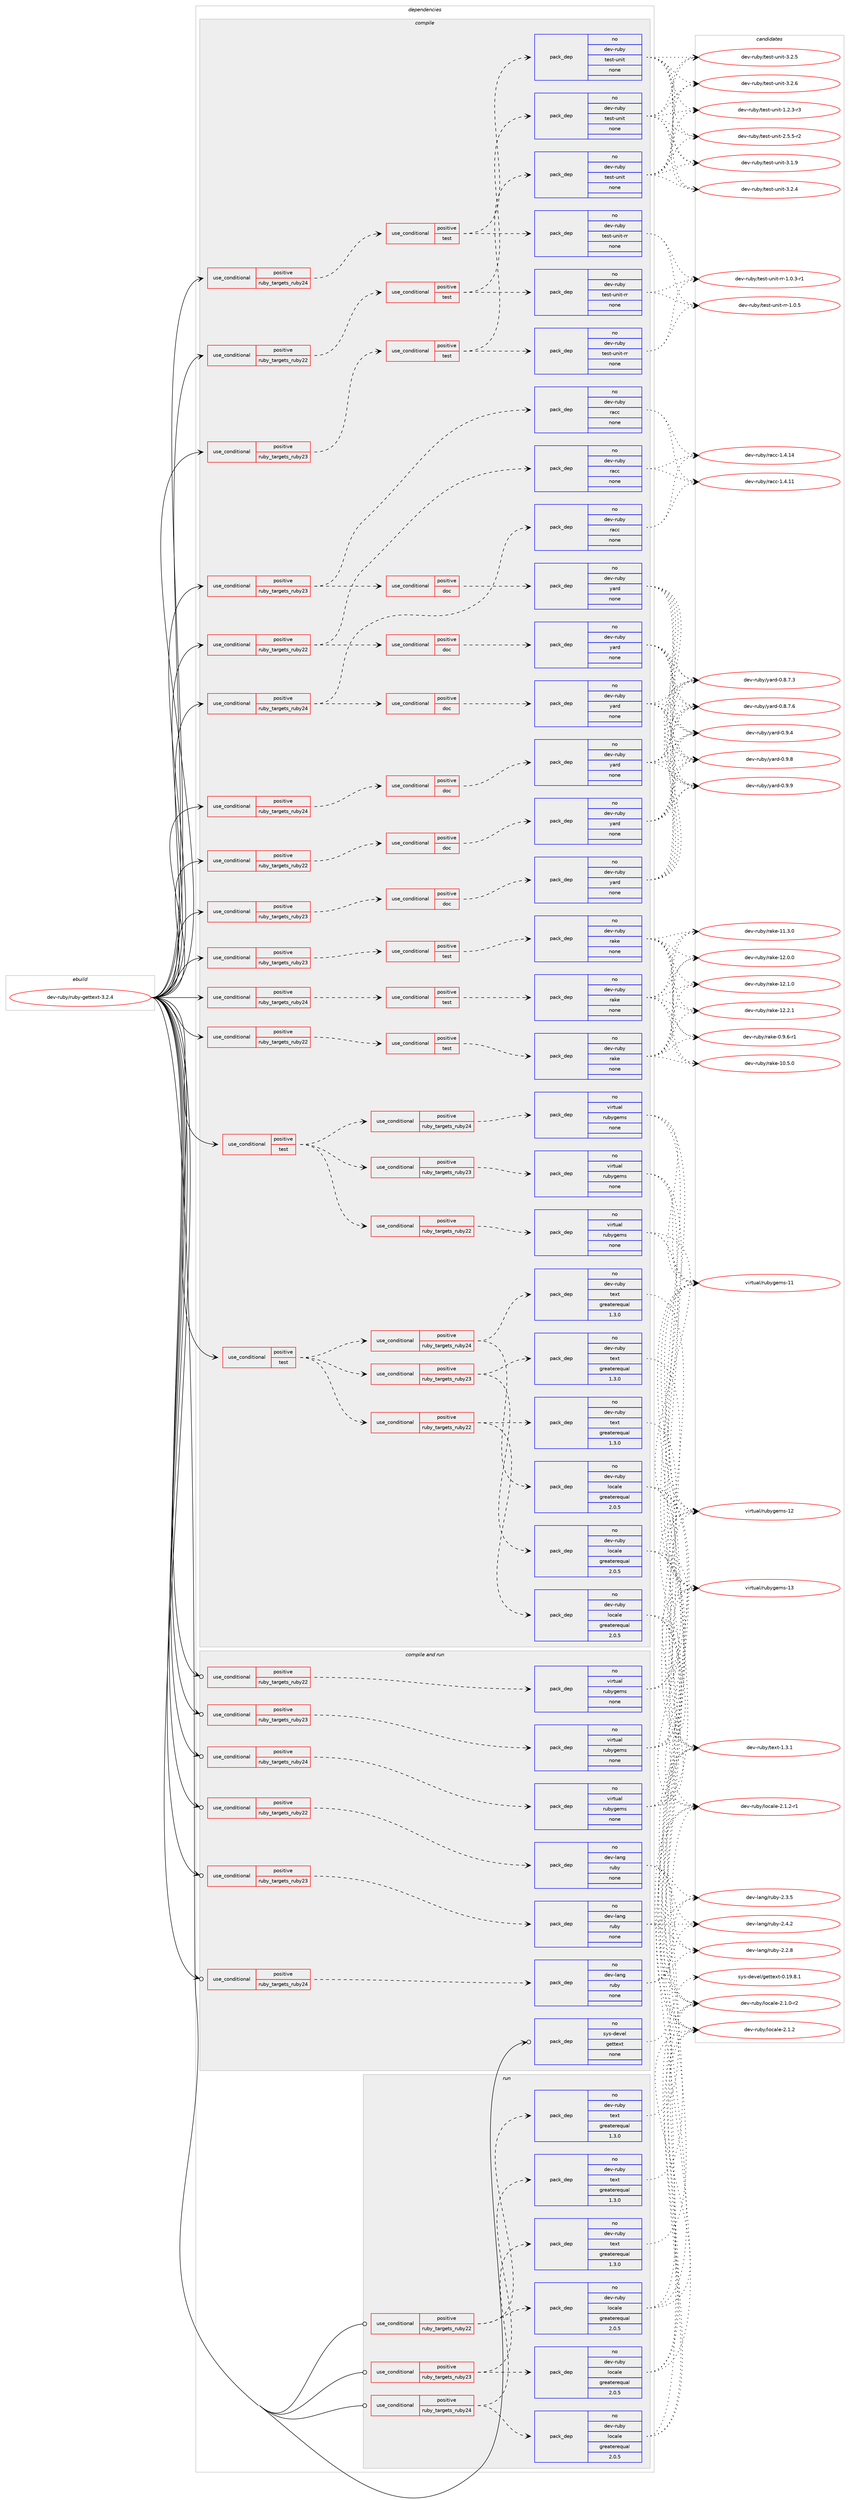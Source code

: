 digraph prolog {

# *************
# Graph options
# *************

newrank=true;
concentrate=true;
compound=true;
graph [rankdir=LR,fontname=Helvetica,fontsize=10,ranksep=1.5];#, ranksep=2.5, nodesep=0.2];
edge  [arrowhead=vee];
node  [fontname=Helvetica,fontsize=10];

# **********
# The ebuild
# **********

subgraph cluster_leftcol {
color=gray;
rank=same;
label=<<i>ebuild</i>>;
id [label="dev-ruby/ruby-gettext-3.2.4", color=red, width=4, href="../dev-ruby/ruby-gettext-3.2.4.svg"];
}

# ****************
# The dependencies
# ****************

subgraph cluster_midcol {
color=gray;
label=<<i>dependencies</i>>;
subgraph cluster_compile {
fillcolor="#eeeeee";
style=filled;
label=<<i>compile</i>>;
subgraph cond70910 {
dependency266336 [label=<<TABLE BORDER="0" CELLBORDER="1" CELLSPACING="0" CELLPADDING="4"><TR><TD ROWSPAN="3" CELLPADDING="10">use_conditional</TD></TR><TR><TD>positive</TD></TR><TR><TD>ruby_targets_ruby22</TD></TR></TABLE>>, shape=none, color=red];
subgraph cond70911 {
dependency266337 [label=<<TABLE BORDER="0" CELLBORDER="1" CELLSPACING="0" CELLPADDING="4"><TR><TD ROWSPAN="3" CELLPADDING="10">use_conditional</TD></TR><TR><TD>positive</TD></TR><TR><TD>doc</TD></TR></TABLE>>, shape=none, color=red];
subgraph pack191312 {
dependency266338 [label=<<TABLE BORDER="0" CELLBORDER="1" CELLSPACING="0" CELLPADDING="4" WIDTH="220"><TR><TD ROWSPAN="6" CELLPADDING="30">pack_dep</TD></TR><TR><TD WIDTH="110">no</TD></TR><TR><TD>dev-ruby</TD></TR><TR><TD>yard</TD></TR><TR><TD>none</TD></TR><TR><TD></TD></TR></TABLE>>, shape=none, color=blue];
}
dependency266337:e -> dependency266338:w [weight=20,style="dashed",arrowhead="vee"];
}
dependency266336:e -> dependency266337:w [weight=20,style="dashed",arrowhead="vee"];
}
id:e -> dependency266336:w [weight=20,style="solid",arrowhead="vee"];
subgraph cond70912 {
dependency266339 [label=<<TABLE BORDER="0" CELLBORDER="1" CELLSPACING="0" CELLPADDING="4"><TR><TD ROWSPAN="3" CELLPADDING="10">use_conditional</TD></TR><TR><TD>positive</TD></TR><TR><TD>ruby_targets_ruby22</TD></TR></TABLE>>, shape=none, color=red];
subgraph cond70913 {
dependency266340 [label=<<TABLE BORDER="0" CELLBORDER="1" CELLSPACING="0" CELLPADDING="4"><TR><TD ROWSPAN="3" CELLPADDING="10">use_conditional</TD></TR><TR><TD>positive</TD></TR><TR><TD>doc</TD></TR></TABLE>>, shape=none, color=red];
subgraph pack191313 {
dependency266341 [label=<<TABLE BORDER="0" CELLBORDER="1" CELLSPACING="0" CELLPADDING="4" WIDTH="220"><TR><TD ROWSPAN="6" CELLPADDING="30">pack_dep</TD></TR><TR><TD WIDTH="110">no</TD></TR><TR><TD>dev-ruby</TD></TR><TR><TD>yard</TD></TR><TR><TD>none</TD></TR><TR><TD></TD></TR></TABLE>>, shape=none, color=blue];
}
dependency266340:e -> dependency266341:w [weight=20,style="dashed",arrowhead="vee"];
}
dependency266339:e -> dependency266340:w [weight=20,style="dashed",arrowhead="vee"];
subgraph pack191314 {
dependency266342 [label=<<TABLE BORDER="0" CELLBORDER="1" CELLSPACING="0" CELLPADDING="4" WIDTH="220"><TR><TD ROWSPAN="6" CELLPADDING="30">pack_dep</TD></TR><TR><TD WIDTH="110">no</TD></TR><TR><TD>dev-ruby</TD></TR><TR><TD>racc</TD></TR><TR><TD>none</TD></TR><TR><TD></TD></TR></TABLE>>, shape=none, color=blue];
}
dependency266339:e -> dependency266342:w [weight=20,style="dashed",arrowhead="vee"];
}
id:e -> dependency266339:w [weight=20,style="solid",arrowhead="vee"];
subgraph cond70914 {
dependency266343 [label=<<TABLE BORDER="0" CELLBORDER="1" CELLSPACING="0" CELLPADDING="4"><TR><TD ROWSPAN="3" CELLPADDING="10">use_conditional</TD></TR><TR><TD>positive</TD></TR><TR><TD>ruby_targets_ruby22</TD></TR></TABLE>>, shape=none, color=red];
subgraph cond70915 {
dependency266344 [label=<<TABLE BORDER="0" CELLBORDER="1" CELLSPACING="0" CELLPADDING="4"><TR><TD ROWSPAN="3" CELLPADDING="10">use_conditional</TD></TR><TR><TD>positive</TD></TR><TR><TD>test</TD></TR></TABLE>>, shape=none, color=red];
subgraph pack191315 {
dependency266345 [label=<<TABLE BORDER="0" CELLBORDER="1" CELLSPACING="0" CELLPADDING="4" WIDTH="220"><TR><TD ROWSPAN="6" CELLPADDING="30">pack_dep</TD></TR><TR><TD WIDTH="110">no</TD></TR><TR><TD>dev-ruby</TD></TR><TR><TD>rake</TD></TR><TR><TD>none</TD></TR><TR><TD></TD></TR></TABLE>>, shape=none, color=blue];
}
dependency266344:e -> dependency266345:w [weight=20,style="dashed",arrowhead="vee"];
}
dependency266343:e -> dependency266344:w [weight=20,style="dashed",arrowhead="vee"];
}
id:e -> dependency266343:w [weight=20,style="solid",arrowhead="vee"];
subgraph cond70916 {
dependency266346 [label=<<TABLE BORDER="0" CELLBORDER="1" CELLSPACING="0" CELLPADDING="4"><TR><TD ROWSPAN="3" CELLPADDING="10">use_conditional</TD></TR><TR><TD>positive</TD></TR><TR><TD>ruby_targets_ruby22</TD></TR></TABLE>>, shape=none, color=red];
subgraph cond70917 {
dependency266347 [label=<<TABLE BORDER="0" CELLBORDER="1" CELLSPACING="0" CELLPADDING="4"><TR><TD ROWSPAN="3" CELLPADDING="10">use_conditional</TD></TR><TR><TD>positive</TD></TR><TR><TD>test</TD></TR></TABLE>>, shape=none, color=red];
subgraph pack191316 {
dependency266348 [label=<<TABLE BORDER="0" CELLBORDER="1" CELLSPACING="0" CELLPADDING="4" WIDTH="220"><TR><TD ROWSPAN="6" CELLPADDING="30">pack_dep</TD></TR><TR><TD WIDTH="110">no</TD></TR><TR><TD>dev-ruby</TD></TR><TR><TD>test-unit</TD></TR><TR><TD>none</TD></TR><TR><TD></TD></TR></TABLE>>, shape=none, color=blue];
}
dependency266347:e -> dependency266348:w [weight=20,style="dashed",arrowhead="vee"];
subgraph pack191317 {
dependency266349 [label=<<TABLE BORDER="0" CELLBORDER="1" CELLSPACING="0" CELLPADDING="4" WIDTH="220"><TR><TD ROWSPAN="6" CELLPADDING="30">pack_dep</TD></TR><TR><TD WIDTH="110">no</TD></TR><TR><TD>dev-ruby</TD></TR><TR><TD>test-unit-rr</TD></TR><TR><TD>none</TD></TR><TR><TD></TD></TR></TABLE>>, shape=none, color=blue];
}
dependency266347:e -> dependency266349:w [weight=20,style="dashed",arrowhead="vee"];
}
dependency266346:e -> dependency266347:w [weight=20,style="dashed",arrowhead="vee"];
}
id:e -> dependency266346:w [weight=20,style="solid",arrowhead="vee"];
subgraph cond70918 {
dependency266350 [label=<<TABLE BORDER="0" CELLBORDER="1" CELLSPACING="0" CELLPADDING="4"><TR><TD ROWSPAN="3" CELLPADDING="10">use_conditional</TD></TR><TR><TD>positive</TD></TR><TR><TD>ruby_targets_ruby23</TD></TR></TABLE>>, shape=none, color=red];
subgraph cond70919 {
dependency266351 [label=<<TABLE BORDER="0" CELLBORDER="1" CELLSPACING="0" CELLPADDING="4"><TR><TD ROWSPAN="3" CELLPADDING="10">use_conditional</TD></TR><TR><TD>positive</TD></TR><TR><TD>doc</TD></TR></TABLE>>, shape=none, color=red];
subgraph pack191318 {
dependency266352 [label=<<TABLE BORDER="0" CELLBORDER="1" CELLSPACING="0" CELLPADDING="4" WIDTH="220"><TR><TD ROWSPAN="6" CELLPADDING="30">pack_dep</TD></TR><TR><TD WIDTH="110">no</TD></TR><TR><TD>dev-ruby</TD></TR><TR><TD>yard</TD></TR><TR><TD>none</TD></TR><TR><TD></TD></TR></TABLE>>, shape=none, color=blue];
}
dependency266351:e -> dependency266352:w [weight=20,style="dashed",arrowhead="vee"];
}
dependency266350:e -> dependency266351:w [weight=20,style="dashed",arrowhead="vee"];
}
id:e -> dependency266350:w [weight=20,style="solid",arrowhead="vee"];
subgraph cond70920 {
dependency266353 [label=<<TABLE BORDER="0" CELLBORDER="1" CELLSPACING="0" CELLPADDING="4"><TR><TD ROWSPAN="3" CELLPADDING="10">use_conditional</TD></TR><TR><TD>positive</TD></TR><TR><TD>ruby_targets_ruby23</TD></TR></TABLE>>, shape=none, color=red];
subgraph cond70921 {
dependency266354 [label=<<TABLE BORDER="0" CELLBORDER="1" CELLSPACING="0" CELLPADDING="4"><TR><TD ROWSPAN="3" CELLPADDING="10">use_conditional</TD></TR><TR><TD>positive</TD></TR><TR><TD>doc</TD></TR></TABLE>>, shape=none, color=red];
subgraph pack191319 {
dependency266355 [label=<<TABLE BORDER="0" CELLBORDER="1" CELLSPACING="0" CELLPADDING="4" WIDTH="220"><TR><TD ROWSPAN="6" CELLPADDING="30">pack_dep</TD></TR><TR><TD WIDTH="110">no</TD></TR><TR><TD>dev-ruby</TD></TR><TR><TD>yard</TD></TR><TR><TD>none</TD></TR><TR><TD></TD></TR></TABLE>>, shape=none, color=blue];
}
dependency266354:e -> dependency266355:w [weight=20,style="dashed",arrowhead="vee"];
}
dependency266353:e -> dependency266354:w [weight=20,style="dashed",arrowhead="vee"];
subgraph pack191320 {
dependency266356 [label=<<TABLE BORDER="0" CELLBORDER="1" CELLSPACING="0" CELLPADDING="4" WIDTH="220"><TR><TD ROWSPAN="6" CELLPADDING="30">pack_dep</TD></TR><TR><TD WIDTH="110">no</TD></TR><TR><TD>dev-ruby</TD></TR><TR><TD>racc</TD></TR><TR><TD>none</TD></TR><TR><TD></TD></TR></TABLE>>, shape=none, color=blue];
}
dependency266353:e -> dependency266356:w [weight=20,style="dashed",arrowhead="vee"];
}
id:e -> dependency266353:w [weight=20,style="solid",arrowhead="vee"];
subgraph cond70922 {
dependency266357 [label=<<TABLE BORDER="0" CELLBORDER="1" CELLSPACING="0" CELLPADDING="4"><TR><TD ROWSPAN="3" CELLPADDING="10">use_conditional</TD></TR><TR><TD>positive</TD></TR><TR><TD>ruby_targets_ruby23</TD></TR></TABLE>>, shape=none, color=red];
subgraph cond70923 {
dependency266358 [label=<<TABLE BORDER="0" CELLBORDER="1" CELLSPACING="0" CELLPADDING="4"><TR><TD ROWSPAN="3" CELLPADDING="10">use_conditional</TD></TR><TR><TD>positive</TD></TR><TR><TD>test</TD></TR></TABLE>>, shape=none, color=red];
subgraph pack191321 {
dependency266359 [label=<<TABLE BORDER="0" CELLBORDER="1" CELLSPACING="0" CELLPADDING="4" WIDTH="220"><TR><TD ROWSPAN="6" CELLPADDING="30">pack_dep</TD></TR><TR><TD WIDTH="110">no</TD></TR><TR><TD>dev-ruby</TD></TR><TR><TD>rake</TD></TR><TR><TD>none</TD></TR><TR><TD></TD></TR></TABLE>>, shape=none, color=blue];
}
dependency266358:e -> dependency266359:w [weight=20,style="dashed",arrowhead="vee"];
}
dependency266357:e -> dependency266358:w [weight=20,style="dashed",arrowhead="vee"];
}
id:e -> dependency266357:w [weight=20,style="solid",arrowhead="vee"];
subgraph cond70924 {
dependency266360 [label=<<TABLE BORDER="0" CELLBORDER="1" CELLSPACING="0" CELLPADDING="4"><TR><TD ROWSPAN="3" CELLPADDING="10">use_conditional</TD></TR><TR><TD>positive</TD></TR><TR><TD>ruby_targets_ruby23</TD></TR></TABLE>>, shape=none, color=red];
subgraph cond70925 {
dependency266361 [label=<<TABLE BORDER="0" CELLBORDER="1" CELLSPACING="0" CELLPADDING="4"><TR><TD ROWSPAN="3" CELLPADDING="10">use_conditional</TD></TR><TR><TD>positive</TD></TR><TR><TD>test</TD></TR></TABLE>>, shape=none, color=red];
subgraph pack191322 {
dependency266362 [label=<<TABLE BORDER="0" CELLBORDER="1" CELLSPACING="0" CELLPADDING="4" WIDTH="220"><TR><TD ROWSPAN="6" CELLPADDING="30">pack_dep</TD></TR><TR><TD WIDTH="110">no</TD></TR><TR><TD>dev-ruby</TD></TR><TR><TD>test-unit</TD></TR><TR><TD>none</TD></TR><TR><TD></TD></TR></TABLE>>, shape=none, color=blue];
}
dependency266361:e -> dependency266362:w [weight=20,style="dashed",arrowhead="vee"];
subgraph pack191323 {
dependency266363 [label=<<TABLE BORDER="0" CELLBORDER="1" CELLSPACING="0" CELLPADDING="4" WIDTH="220"><TR><TD ROWSPAN="6" CELLPADDING="30">pack_dep</TD></TR><TR><TD WIDTH="110">no</TD></TR><TR><TD>dev-ruby</TD></TR><TR><TD>test-unit-rr</TD></TR><TR><TD>none</TD></TR><TR><TD></TD></TR></TABLE>>, shape=none, color=blue];
}
dependency266361:e -> dependency266363:w [weight=20,style="dashed",arrowhead="vee"];
}
dependency266360:e -> dependency266361:w [weight=20,style="dashed",arrowhead="vee"];
}
id:e -> dependency266360:w [weight=20,style="solid",arrowhead="vee"];
subgraph cond70926 {
dependency266364 [label=<<TABLE BORDER="0" CELLBORDER="1" CELLSPACING="0" CELLPADDING="4"><TR><TD ROWSPAN="3" CELLPADDING="10">use_conditional</TD></TR><TR><TD>positive</TD></TR><TR><TD>ruby_targets_ruby24</TD></TR></TABLE>>, shape=none, color=red];
subgraph cond70927 {
dependency266365 [label=<<TABLE BORDER="0" CELLBORDER="1" CELLSPACING="0" CELLPADDING="4"><TR><TD ROWSPAN="3" CELLPADDING="10">use_conditional</TD></TR><TR><TD>positive</TD></TR><TR><TD>doc</TD></TR></TABLE>>, shape=none, color=red];
subgraph pack191324 {
dependency266366 [label=<<TABLE BORDER="0" CELLBORDER="1" CELLSPACING="0" CELLPADDING="4" WIDTH="220"><TR><TD ROWSPAN="6" CELLPADDING="30">pack_dep</TD></TR><TR><TD WIDTH="110">no</TD></TR><TR><TD>dev-ruby</TD></TR><TR><TD>yard</TD></TR><TR><TD>none</TD></TR><TR><TD></TD></TR></TABLE>>, shape=none, color=blue];
}
dependency266365:e -> dependency266366:w [weight=20,style="dashed",arrowhead="vee"];
}
dependency266364:e -> dependency266365:w [weight=20,style="dashed",arrowhead="vee"];
}
id:e -> dependency266364:w [weight=20,style="solid",arrowhead="vee"];
subgraph cond70928 {
dependency266367 [label=<<TABLE BORDER="0" CELLBORDER="1" CELLSPACING="0" CELLPADDING="4"><TR><TD ROWSPAN="3" CELLPADDING="10">use_conditional</TD></TR><TR><TD>positive</TD></TR><TR><TD>ruby_targets_ruby24</TD></TR></TABLE>>, shape=none, color=red];
subgraph cond70929 {
dependency266368 [label=<<TABLE BORDER="0" CELLBORDER="1" CELLSPACING="0" CELLPADDING="4"><TR><TD ROWSPAN="3" CELLPADDING="10">use_conditional</TD></TR><TR><TD>positive</TD></TR><TR><TD>doc</TD></TR></TABLE>>, shape=none, color=red];
subgraph pack191325 {
dependency266369 [label=<<TABLE BORDER="0" CELLBORDER="1" CELLSPACING="0" CELLPADDING="4" WIDTH="220"><TR><TD ROWSPAN="6" CELLPADDING="30">pack_dep</TD></TR><TR><TD WIDTH="110">no</TD></TR><TR><TD>dev-ruby</TD></TR><TR><TD>yard</TD></TR><TR><TD>none</TD></TR><TR><TD></TD></TR></TABLE>>, shape=none, color=blue];
}
dependency266368:e -> dependency266369:w [weight=20,style="dashed",arrowhead="vee"];
}
dependency266367:e -> dependency266368:w [weight=20,style="dashed",arrowhead="vee"];
subgraph pack191326 {
dependency266370 [label=<<TABLE BORDER="0" CELLBORDER="1" CELLSPACING="0" CELLPADDING="4" WIDTH="220"><TR><TD ROWSPAN="6" CELLPADDING="30">pack_dep</TD></TR><TR><TD WIDTH="110">no</TD></TR><TR><TD>dev-ruby</TD></TR><TR><TD>racc</TD></TR><TR><TD>none</TD></TR><TR><TD></TD></TR></TABLE>>, shape=none, color=blue];
}
dependency266367:e -> dependency266370:w [weight=20,style="dashed",arrowhead="vee"];
}
id:e -> dependency266367:w [weight=20,style="solid",arrowhead="vee"];
subgraph cond70930 {
dependency266371 [label=<<TABLE BORDER="0" CELLBORDER="1" CELLSPACING="0" CELLPADDING="4"><TR><TD ROWSPAN="3" CELLPADDING="10">use_conditional</TD></TR><TR><TD>positive</TD></TR><TR><TD>ruby_targets_ruby24</TD></TR></TABLE>>, shape=none, color=red];
subgraph cond70931 {
dependency266372 [label=<<TABLE BORDER="0" CELLBORDER="1" CELLSPACING="0" CELLPADDING="4"><TR><TD ROWSPAN="3" CELLPADDING="10">use_conditional</TD></TR><TR><TD>positive</TD></TR><TR><TD>test</TD></TR></TABLE>>, shape=none, color=red];
subgraph pack191327 {
dependency266373 [label=<<TABLE BORDER="0" CELLBORDER="1" CELLSPACING="0" CELLPADDING="4" WIDTH="220"><TR><TD ROWSPAN="6" CELLPADDING="30">pack_dep</TD></TR><TR><TD WIDTH="110">no</TD></TR><TR><TD>dev-ruby</TD></TR><TR><TD>rake</TD></TR><TR><TD>none</TD></TR><TR><TD></TD></TR></TABLE>>, shape=none, color=blue];
}
dependency266372:e -> dependency266373:w [weight=20,style="dashed",arrowhead="vee"];
}
dependency266371:e -> dependency266372:w [weight=20,style="dashed",arrowhead="vee"];
}
id:e -> dependency266371:w [weight=20,style="solid",arrowhead="vee"];
subgraph cond70932 {
dependency266374 [label=<<TABLE BORDER="0" CELLBORDER="1" CELLSPACING="0" CELLPADDING="4"><TR><TD ROWSPAN="3" CELLPADDING="10">use_conditional</TD></TR><TR><TD>positive</TD></TR><TR><TD>ruby_targets_ruby24</TD></TR></TABLE>>, shape=none, color=red];
subgraph cond70933 {
dependency266375 [label=<<TABLE BORDER="0" CELLBORDER="1" CELLSPACING="0" CELLPADDING="4"><TR><TD ROWSPAN="3" CELLPADDING="10">use_conditional</TD></TR><TR><TD>positive</TD></TR><TR><TD>test</TD></TR></TABLE>>, shape=none, color=red];
subgraph pack191328 {
dependency266376 [label=<<TABLE BORDER="0" CELLBORDER="1" CELLSPACING="0" CELLPADDING="4" WIDTH="220"><TR><TD ROWSPAN="6" CELLPADDING="30">pack_dep</TD></TR><TR><TD WIDTH="110">no</TD></TR><TR><TD>dev-ruby</TD></TR><TR><TD>test-unit</TD></TR><TR><TD>none</TD></TR><TR><TD></TD></TR></TABLE>>, shape=none, color=blue];
}
dependency266375:e -> dependency266376:w [weight=20,style="dashed",arrowhead="vee"];
subgraph pack191329 {
dependency266377 [label=<<TABLE BORDER="0" CELLBORDER="1" CELLSPACING="0" CELLPADDING="4" WIDTH="220"><TR><TD ROWSPAN="6" CELLPADDING="30">pack_dep</TD></TR><TR><TD WIDTH="110">no</TD></TR><TR><TD>dev-ruby</TD></TR><TR><TD>test-unit-rr</TD></TR><TR><TD>none</TD></TR><TR><TD></TD></TR></TABLE>>, shape=none, color=blue];
}
dependency266375:e -> dependency266377:w [weight=20,style="dashed",arrowhead="vee"];
}
dependency266374:e -> dependency266375:w [weight=20,style="dashed",arrowhead="vee"];
}
id:e -> dependency266374:w [weight=20,style="solid",arrowhead="vee"];
subgraph cond70934 {
dependency266378 [label=<<TABLE BORDER="0" CELLBORDER="1" CELLSPACING="0" CELLPADDING="4"><TR><TD ROWSPAN="3" CELLPADDING="10">use_conditional</TD></TR><TR><TD>positive</TD></TR><TR><TD>test</TD></TR></TABLE>>, shape=none, color=red];
subgraph cond70935 {
dependency266379 [label=<<TABLE BORDER="0" CELLBORDER="1" CELLSPACING="0" CELLPADDING="4"><TR><TD ROWSPAN="3" CELLPADDING="10">use_conditional</TD></TR><TR><TD>positive</TD></TR><TR><TD>ruby_targets_ruby22</TD></TR></TABLE>>, shape=none, color=red];
subgraph pack191330 {
dependency266380 [label=<<TABLE BORDER="0" CELLBORDER="1" CELLSPACING="0" CELLPADDING="4" WIDTH="220"><TR><TD ROWSPAN="6" CELLPADDING="30">pack_dep</TD></TR><TR><TD WIDTH="110">no</TD></TR><TR><TD>dev-ruby</TD></TR><TR><TD>locale</TD></TR><TR><TD>greaterequal</TD></TR><TR><TD>2.0.5</TD></TR></TABLE>>, shape=none, color=blue];
}
dependency266379:e -> dependency266380:w [weight=20,style="dashed",arrowhead="vee"];
subgraph pack191331 {
dependency266381 [label=<<TABLE BORDER="0" CELLBORDER="1" CELLSPACING="0" CELLPADDING="4" WIDTH="220"><TR><TD ROWSPAN="6" CELLPADDING="30">pack_dep</TD></TR><TR><TD WIDTH="110">no</TD></TR><TR><TD>dev-ruby</TD></TR><TR><TD>text</TD></TR><TR><TD>greaterequal</TD></TR><TR><TD>1.3.0</TD></TR></TABLE>>, shape=none, color=blue];
}
dependency266379:e -> dependency266381:w [weight=20,style="dashed",arrowhead="vee"];
}
dependency266378:e -> dependency266379:w [weight=20,style="dashed",arrowhead="vee"];
subgraph cond70936 {
dependency266382 [label=<<TABLE BORDER="0" CELLBORDER="1" CELLSPACING="0" CELLPADDING="4"><TR><TD ROWSPAN="3" CELLPADDING="10">use_conditional</TD></TR><TR><TD>positive</TD></TR><TR><TD>ruby_targets_ruby23</TD></TR></TABLE>>, shape=none, color=red];
subgraph pack191332 {
dependency266383 [label=<<TABLE BORDER="0" CELLBORDER="1" CELLSPACING="0" CELLPADDING="4" WIDTH="220"><TR><TD ROWSPAN="6" CELLPADDING="30">pack_dep</TD></TR><TR><TD WIDTH="110">no</TD></TR><TR><TD>dev-ruby</TD></TR><TR><TD>locale</TD></TR><TR><TD>greaterequal</TD></TR><TR><TD>2.0.5</TD></TR></TABLE>>, shape=none, color=blue];
}
dependency266382:e -> dependency266383:w [weight=20,style="dashed",arrowhead="vee"];
subgraph pack191333 {
dependency266384 [label=<<TABLE BORDER="0" CELLBORDER="1" CELLSPACING="0" CELLPADDING="4" WIDTH="220"><TR><TD ROWSPAN="6" CELLPADDING="30">pack_dep</TD></TR><TR><TD WIDTH="110">no</TD></TR><TR><TD>dev-ruby</TD></TR><TR><TD>text</TD></TR><TR><TD>greaterequal</TD></TR><TR><TD>1.3.0</TD></TR></TABLE>>, shape=none, color=blue];
}
dependency266382:e -> dependency266384:w [weight=20,style="dashed",arrowhead="vee"];
}
dependency266378:e -> dependency266382:w [weight=20,style="dashed",arrowhead="vee"];
subgraph cond70937 {
dependency266385 [label=<<TABLE BORDER="0" CELLBORDER="1" CELLSPACING="0" CELLPADDING="4"><TR><TD ROWSPAN="3" CELLPADDING="10">use_conditional</TD></TR><TR><TD>positive</TD></TR><TR><TD>ruby_targets_ruby24</TD></TR></TABLE>>, shape=none, color=red];
subgraph pack191334 {
dependency266386 [label=<<TABLE BORDER="0" CELLBORDER="1" CELLSPACING="0" CELLPADDING="4" WIDTH="220"><TR><TD ROWSPAN="6" CELLPADDING="30">pack_dep</TD></TR><TR><TD WIDTH="110">no</TD></TR><TR><TD>dev-ruby</TD></TR><TR><TD>locale</TD></TR><TR><TD>greaterequal</TD></TR><TR><TD>2.0.5</TD></TR></TABLE>>, shape=none, color=blue];
}
dependency266385:e -> dependency266386:w [weight=20,style="dashed",arrowhead="vee"];
subgraph pack191335 {
dependency266387 [label=<<TABLE BORDER="0" CELLBORDER="1" CELLSPACING="0" CELLPADDING="4" WIDTH="220"><TR><TD ROWSPAN="6" CELLPADDING="30">pack_dep</TD></TR><TR><TD WIDTH="110">no</TD></TR><TR><TD>dev-ruby</TD></TR><TR><TD>text</TD></TR><TR><TD>greaterequal</TD></TR><TR><TD>1.3.0</TD></TR></TABLE>>, shape=none, color=blue];
}
dependency266385:e -> dependency266387:w [weight=20,style="dashed",arrowhead="vee"];
}
dependency266378:e -> dependency266385:w [weight=20,style="dashed",arrowhead="vee"];
}
id:e -> dependency266378:w [weight=20,style="solid",arrowhead="vee"];
subgraph cond70938 {
dependency266388 [label=<<TABLE BORDER="0" CELLBORDER="1" CELLSPACING="0" CELLPADDING="4"><TR><TD ROWSPAN="3" CELLPADDING="10">use_conditional</TD></TR><TR><TD>positive</TD></TR><TR><TD>test</TD></TR></TABLE>>, shape=none, color=red];
subgraph cond70939 {
dependency266389 [label=<<TABLE BORDER="0" CELLBORDER="1" CELLSPACING="0" CELLPADDING="4"><TR><TD ROWSPAN="3" CELLPADDING="10">use_conditional</TD></TR><TR><TD>positive</TD></TR><TR><TD>ruby_targets_ruby22</TD></TR></TABLE>>, shape=none, color=red];
subgraph pack191336 {
dependency266390 [label=<<TABLE BORDER="0" CELLBORDER="1" CELLSPACING="0" CELLPADDING="4" WIDTH="220"><TR><TD ROWSPAN="6" CELLPADDING="30">pack_dep</TD></TR><TR><TD WIDTH="110">no</TD></TR><TR><TD>virtual</TD></TR><TR><TD>rubygems</TD></TR><TR><TD>none</TD></TR><TR><TD></TD></TR></TABLE>>, shape=none, color=blue];
}
dependency266389:e -> dependency266390:w [weight=20,style="dashed",arrowhead="vee"];
}
dependency266388:e -> dependency266389:w [weight=20,style="dashed",arrowhead="vee"];
subgraph cond70940 {
dependency266391 [label=<<TABLE BORDER="0" CELLBORDER="1" CELLSPACING="0" CELLPADDING="4"><TR><TD ROWSPAN="3" CELLPADDING="10">use_conditional</TD></TR><TR><TD>positive</TD></TR><TR><TD>ruby_targets_ruby23</TD></TR></TABLE>>, shape=none, color=red];
subgraph pack191337 {
dependency266392 [label=<<TABLE BORDER="0" CELLBORDER="1" CELLSPACING="0" CELLPADDING="4" WIDTH="220"><TR><TD ROWSPAN="6" CELLPADDING="30">pack_dep</TD></TR><TR><TD WIDTH="110">no</TD></TR><TR><TD>virtual</TD></TR><TR><TD>rubygems</TD></TR><TR><TD>none</TD></TR><TR><TD></TD></TR></TABLE>>, shape=none, color=blue];
}
dependency266391:e -> dependency266392:w [weight=20,style="dashed",arrowhead="vee"];
}
dependency266388:e -> dependency266391:w [weight=20,style="dashed",arrowhead="vee"];
subgraph cond70941 {
dependency266393 [label=<<TABLE BORDER="0" CELLBORDER="1" CELLSPACING="0" CELLPADDING="4"><TR><TD ROWSPAN="3" CELLPADDING="10">use_conditional</TD></TR><TR><TD>positive</TD></TR><TR><TD>ruby_targets_ruby24</TD></TR></TABLE>>, shape=none, color=red];
subgraph pack191338 {
dependency266394 [label=<<TABLE BORDER="0" CELLBORDER="1" CELLSPACING="0" CELLPADDING="4" WIDTH="220"><TR><TD ROWSPAN="6" CELLPADDING="30">pack_dep</TD></TR><TR><TD WIDTH="110">no</TD></TR><TR><TD>virtual</TD></TR><TR><TD>rubygems</TD></TR><TR><TD>none</TD></TR><TR><TD></TD></TR></TABLE>>, shape=none, color=blue];
}
dependency266393:e -> dependency266394:w [weight=20,style="dashed",arrowhead="vee"];
}
dependency266388:e -> dependency266393:w [weight=20,style="dashed",arrowhead="vee"];
}
id:e -> dependency266388:w [weight=20,style="solid",arrowhead="vee"];
}
subgraph cluster_compileandrun {
fillcolor="#eeeeee";
style=filled;
label=<<i>compile and run</i>>;
subgraph cond70942 {
dependency266395 [label=<<TABLE BORDER="0" CELLBORDER="1" CELLSPACING="0" CELLPADDING="4"><TR><TD ROWSPAN="3" CELLPADDING="10">use_conditional</TD></TR><TR><TD>positive</TD></TR><TR><TD>ruby_targets_ruby22</TD></TR></TABLE>>, shape=none, color=red];
subgraph pack191339 {
dependency266396 [label=<<TABLE BORDER="0" CELLBORDER="1" CELLSPACING="0" CELLPADDING="4" WIDTH="220"><TR><TD ROWSPAN="6" CELLPADDING="30">pack_dep</TD></TR><TR><TD WIDTH="110">no</TD></TR><TR><TD>dev-lang</TD></TR><TR><TD>ruby</TD></TR><TR><TD>none</TD></TR><TR><TD></TD></TR></TABLE>>, shape=none, color=blue];
}
dependency266395:e -> dependency266396:w [weight=20,style="dashed",arrowhead="vee"];
}
id:e -> dependency266395:w [weight=20,style="solid",arrowhead="odotvee"];
subgraph cond70943 {
dependency266397 [label=<<TABLE BORDER="0" CELLBORDER="1" CELLSPACING="0" CELLPADDING="4"><TR><TD ROWSPAN="3" CELLPADDING="10">use_conditional</TD></TR><TR><TD>positive</TD></TR><TR><TD>ruby_targets_ruby22</TD></TR></TABLE>>, shape=none, color=red];
subgraph pack191340 {
dependency266398 [label=<<TABLE BORDER="0" CELLBORDER="1" CELLSPACING="0" CELLPADDING="4" WIDTH="220"><TR><TD ROWSPAN="6" CELLPADDING="30">pack_dep</TD></TR><TR><TD WIDTH="110">no</TD></TR><TR><TD>virtual</TD></TR><TR><TD>rubygems</TD></TR><TR><TD>none</TD></TR><TR><TD></TD></TR></TABLE>>, shape=none, color=blue];
}
dependency266397:e -> dependency266398:w [weight=20,style="dashed",arrowhead="vee"];
}
id:e -> dependency266397:w [weight=20,style="solid",arrowhead="odotvee"];
subgraph cond70944 {
dependency266399 [label=<<TABLE BORDER="0" CELLBORDER="1" CELLSPACING="0" CELLPADDING="4"><TR><TD ROWSPAN="3" CELLPADDING="10">use_conditional</TD></TR><TR><TD>positive</TD></TR><TR><TD>ruby_targets_ruby23</TD></TR></TABLE>>, shape=none, color=red];
subgraph pack191341 {
dependency266400 [label=<<TABLE BORDER="0" CELLBORDER="1" CELLSPACING="0" CELLPADDING="4" WIDTH="220"><TR><TD ROWSPAN="6" CELLPADDING="30">pack_dep</TD></TR><TR><TD WIDTH="110">no</TD></TR><TR><TD>dev-lang</TD></TR><TR><TD>ruby</TD></TR><TR><TD>none</TD></TR><TR><TD></TD></TR></TABLE>>, shape=none, color=blue];
}
dependency266399:e -> dependency266400:w [weight=20,style="dashed",arrowhead="vee"];
}
id:e -> dependency266399:w [weight=20,style="solid",arrowhead="odotvee"];
subgraph cond70945 {
dependency266401 [label=<<TABLE BORDER="0" CELLBORDER="1" CELLSPACING="0" CELLPADDING="4"><TR><TD ROWSPAN="3" CELLPADDING="10">use_conditional</TD></TR><TR><TD>positive</TD></TR><TR><TD>ruby_targets_ruby23</TD></TR></TABLE>>, shape=none, color=red];
subgraph pack191342 {
dependency266402 [label=<<TABLE BORDER="0" CELLBORDER="1" CELLSPACING="0" CELLPADDING="4" WIDTH="220"><TR><TD ROWSPAN="6" CELLPADDING="30">pack_dep</TD></TR><TR><TD WIDTH="110">no</TD></TR><TR><TD>virtual</TD></TR><TR><TD>rubygems</TD></TR><TR><TD>none</TD></TR><TR><TD></TD></TR></TABLE>>, shape=none, color=blue];
}
dependency266401:e -> dependency266402:w [weight=20,style="dashed",arrowhead="vee"];
}
id:e -> dependency266401:w [weight=20,style="solid",arrowhead="odotvee"];
subgraph cond70946 {
dependency266403 [label=<<TABLE BORDER="0" CELLBORDER="1" CELLSPACING="0" CELLPADDING="4"><TR><TD ROWSPAN="3" CELLPADDING="10">use_conditional</TD></TR><TR><TD>positive</TD></TR><TR><TD>ruby_targets_ruby24</TD></TR></TABLE>>, shape=none, color=red];
subgraph pack191343 {
dependency266404 [label=<<TABLE BORDER="0" CELLBORDER="1" CELLSPACING="0" CELLPADDING="4" WIDTH="220"><TR><TD ROWSPAN="6" CELLPADDING="30">pack_dep</TD></TR><TR><TD WIDTH="110">no</TD></TR><TR><TD>dev-lang</TD></TR><TR><TD>ruby</TD></TR><TR><TD>none</TD></TR><TR><TD></TD></TR></TABLE>>, shape=none, color=blue];
}
dependency266403:e -> dependency266404:w [weight=20,style="dashed",arrowhead="vee"];
}
id:e -> dependency266403:w [weight=20,style="solid",arrowhead="odotvee"];
subgraph cond70947 {
dependency266405 [label=<<TABLE BORDER="0" CELLBORDER="1" CELLSPACING="0" CELLPADDING="4"><TR><TD ROWSPAN="3" CELLPADDING="10">use_conditional</TD></TR><TR><TD>positive</TD></TR><TR><TD>ruby_targets_ruby24</TD></TR></TABLE>>, shape=none, color=red];
subgraph pack191344 {
dependency266406 [label=<<TABLE BORDER="0" CELLBORDER="1" CELLSPACING="0" CELLPADDING="4" WIDTH="220"><TR><TD ROWSPAN="6" CELLPADDING="30">pack_dep</TD></TR><TR><TD WIDTH="110">no</TD></TR><TR><TD>virtual</TD></TR><TR><TD>rubygems</TD></TR><TR><TD>none</TD></TR><TR><TD></TD></TR></TABLE>>, shape=none, color=blue];
}
dependency266405:e -> dependency266406:w [weight=20,style="dashed",arrowhead="vee"];
}
id:e -> dependency266405:w [weight=20,style="solid",arrowhead="odotvee"];
subgraph pack191345 {
dependency266407 [label=<<TABLE BORDER="0" CELLBORDER="1" CELLSPACING="0" CELLPADDING="4" WIDTH="220"><TR><TD ROWSPAN="6" CELLPADDING="30">pack_dep</TD></TR><TR><TD WIDTH="110">no</TD></TR><TR><TD>sys-devel</TD></TR><TR><TD>gettext</TD></TR><TR><TD>none</TD></TR><TR><TD></TD></TR></TABLE>>, shape=none, color=blue];
}
id:e -> dependency266407:w [weight=20,style="solid",arrowhead="odotvee"];
}
subgraph cluster_run {
fillcolor="#eeeeee";
style=filled;
label=<<i>run</i>>;
subgraph cond70948 {
dependency266408 [label=<<TABLE BORDER="0" CELLBORDER="1" CELLSPACING="0" CELLPADDING="4"><TR><TD ROWSPAN="3" CELLPADDING="10">use_conditional</TD></TR><TR><TD>positive</TD></TR><TR><TD>ruby_targets_ruby22</TD></TR></TABLE>>, shape=none, color=red];
subgraph pack191346 {
dependency266409 [label=<<TABLE BORDER="0" CELLBORDER="1" CELLSPACING="0" CELLPADDING="4" WIDTH="220"><TR><TD ROWSPAN="6" CELLPADDING="30">pack_dep</TD></TR><TR><TD WIDTH="110">no</TD></TR><TR><TD>dev-ruby</TD></TR><TR><TD>locale</TD></TR><TR><TD>greaterequal</TD></TR><TR><TD>2.0.5</TD></TR></TABLE>>, shape=none, color=blue];
}
dependency266408:e -> dependency266409:w [weight=20,style="dashed",arrowhead="vee"];
subgraph pack191347 {
dependency266410 [label=<<TABLE BORDER="0" CELLBORDER="1" CELLSPACING="0" CELLPADDING="4" WIDTH="220"><TR><TD ROWSPAN="6" CELLPADDING="30">pack_dep</TD></TR><TR><TD WIDTH="110">no</TD></TR><TR><TD>dev-ruby</TD></TR><TR><TD>text</TD></TR><TR><TD>greaterequal</TD></TR><TR><TD>1.3.0</TD></TR></TABLE>>, shape=none, color=blue];
}
dependency266408:e -> dependency266410:w [weight=20,style="dashed",arrowhead="vee"];
}
id:e -> dependency266408:w [weight=20,style="solid",arrowhead="odot"];
subgraph cond70949 {
dependency266411 [label=<<TABLE BORDER="0" CELLBORDER="1" CELLSPACING="0" CELLPADDING="4"><TR><TD ROWSPAN="3" CELLPADDING="10">use_conditional</TD></TR><TR><TD>positive</TD></TR><TR><TD>ruby_targets_ruby23</TD></TR></TABLE>>, shape=none, color=red];
subgraph pack191348 {
dependency266412 [label=<<TABLE BORDER="0" CELLBORDER="1" CELLSPACING="0" CELLPADDING="4" WIDTH="220"><TR><TD ROWSPAN="6" CELLPADDING="30">pack_dep</TD></TR><TR><TD WIDTH="110">no</TD></TR><TR><TD>dev-ruby</TD></TR><TR><TD>locale</TD></TR><TR><TD>greaterequal</TD></TR><TR><TD>2.0.5</TD></TR></TABLE>>, shape=none, color=blue];
}
dependency266411:e -> dependency266412:w [weight=20,style="dashed",arrowhead="vee"];
subgraph pack191349 {
dependency266413 [label=<<TABLE BORDER="0" CELLBORDER="1" CELLSPACING="0" CELLPADDING="4" WIDTH="220"><TR><TD ROWSPAN="6" CELLPADDING="30">pack_dep</TD></TR><TR><TD WIDTH="110">no</TD></TR><TR><TD>dev-ruby</TD></TR><TR><TD>text</TD></TR><TR><TD>greaterequal</TD></TR><TR><TD>1.3.0</TD></TR></TABLE>>, shape=none, color=blue];
}
dependency266411:e -> dependency266413:w [weight=20,style="dashed",arrowhead="vee"];
}
id:e -> dependency266411:w [weight=20,style="solid",arrowhead="odot"];
subgraph cond70950 {
dependency266414 [label=<<TABLE BORDER="0" CELLBORDER="1" CELLSPACING="0" CELLPADDING="4"><TR><TD ROWSPAN="3" CELLPADDING="10">use_conditional</TD></TR><TR><TD>positive</TD></TR><TR><TD>ruby_targets_ruby24</TD></TR></TABLE>>, shape=none, color=red];
subgraph pack191350 {
dependency266415 [label=<<TABLE BORDER="0" CELLBORDER="1" CELLSPACING="0" CELLPADDING="4" WIDTH="220"><TR><TD ROWSPAN="6" CELLPADDING="30">pack_dep</TD></TR><TR><TD WIDTH="110">no</TD></TR><TR><TD>dev-ruby</TD></TR><TR><TD>locale</TD></TR><TR><TD>greaterequal</TD></TR><TR><TD>2.0.5</TD></TR></TABLE>>, shape=none, color=blue];
}
dependency266414:e -> dependency266415:w [weight=20,style="dashed",arrowhead="vee"];
subgraph pack191351 {
dependency266416 [label=<<TABLE BORDER="0" CELLBORDER="1" CELLSPACING="0" CELLPADDING="4" WIDTH="220"><TR><TD ROWSPAN="6" CELLPADDING="30">pack_dep</TD></TR><TR><TD WIDTH="110">no</TD></TR><TR><TD>dev-ruby</TD></TR><TR><TD>text</TD></TR><TR><TD>greaterequal</TD></TR><TR><TD>1.3.0</TD></TR></TABLE>>, shape=none, color=blue];
}
dependency266414:e -> dependency266416:w [weight=20,style="dashed",arrowhead="vee"];
}
id:e -> dependency266414:w [weight=20,style="solid",arrowhead="odot"];
}
}

# **************
# The candidates
# **************

subgraph cluster_choices {
rank=same;
color=gray;
label=<<i>candidates</i>>;

subgraph choice191312 {
color=black;
nodesep=1;
choice100101118451141179812147121971141004548465646554651 [label="dev-ruby/yard-0.8.7.3", color=red, width=4,href="../dev-ruby/yard-0.8.7.3.svg"];
choice100101118451141179812147121971141004548465646554654 [label="dev-ruby/yard-0.8.7.6", color=red, width=4,href="../dev-ruby/yard-0.8.7.6.svg"];
choice10010111845114117981214712197114100454846574652 [label="dev-ruby/yard-0.9.4", color=red, width=4,href="../dev-ruby/yard-0.9.4.svg"];
choice10010111845114117981214712197114100454846574656 [label="dev-ruby/yard-0.9.8", color=red, width=4,href="../dev-ruby/yard-0.9.8.svg"];
choice10010111845114117981214712197114100454846574657 [label="dev-ruby/yard-0.9.9", color=red, width=4,href="../dev-ruby/yard-0.9.9.svg"];
dependency266338:e -> choice100101118451141179812147121971141004548465646554651:w [style=dotted,weight="100"];
dependency266338:e -> choice100101118451141179812147121971141004548465646554654:w [style=dotted,weight="100"];
dependency266338:e -> choice10010111845114117981214712197114100454846574652:w [style=dotted,weight="100"];
dependency266338:e -> choice10010111845114117981214712197114100454846574656:w [style=dotted,weight="100"];
dependency266338:e -> choice10010111845114117981214712197114100454846574657:w [style=dotted,weight="100"];
}
subgraph choice191313 {
color=black;
nodesep=1;
choice100101118451141179812147121971141004548465646554651 [label="dev-ruby/yard-0.8.7.3", color=red, width=4,href="../dev-ruby/yard-0.8.7.3.svg"];
choice100101118451141179812147121971141004548465646554654 [label="dev-ruby/yard-0.8.7.6", color=red, width=4,href="../dev-ruby/yard-0.8.7.6.svg"];
choice10010111845114117981214712197114100454846574652 [label="dev-ruby/yard-0.9.4", color=red, width=4,href="../dev-ruby/yard-0.9.4.svg"];
choice10010111845114117981214712197114100454846574656 [label="dev-ruby/yard-0.9.8", color=red, width=4,href="../dev-ruby/yard-0.9.8.svg"];
choice10010111845114117981214712197114100454846574657 [label="dev-ruby/yard-0.9.9", color=red, width=4,href="../dev-ruby/yard-0.9.9.svg"];
dependency266341:e -> choice100101118451141179812147121971141004548465646554651:w [style=dotted,weight="100"];
dependency266341:e -> choice100101118451141179812147121971141004548465646554654:w [style=dotted,weight="100"];
dependency266341:e -> choice10010111845114117981214712197114100454846574652:w [style=dotted,weight="100"];
dependency266341:e -> choice10010111845114117981214712197114100454846574656:w [style=dotted,weight="100"];
dependency266341:e -> choice10010111845114117981214712197114100454846574657:w [style=dotted,weight="100"];
}
subgraph choice191314 {
color=black;
nodesep=1;
choice10010111845114117981214711497999945494652464949 [label="dev-ruby/racc-1.4.11", color=red, width=4,href="../dev-ruby/racc-1.4.11.svg"];
choice10010111845114117981214711497999945494652464952 [label="dev-ruby/racc-1.4.14", color=red, width=4,href="../dev-ruby/racc-1.4.14.svg"];
dependency266342:e -> choice10010111845114117981214711497999945494652464949:w [style=dotted,weight="100"];
dependency266342:e -> choice10010111845114117981214711497999945494652464952:w [style=dotted,weight="100"];
}
subgraph choice191315 {
color=black;
nodesep=1;
choice100101118451141179812147114971071014548465746544511449 [label="dev-ruby/rake-0.9.6-r1", color=red, width=4,href="../dev-ruby/rake-0.9.6-r1.svg"];
choice1001011184511411798121471149710710145494846534648 [label="dev-ruby/rake-10.5.0", color=red, width=4,href="../dev-ruby/rake-10.5.0.svg"];
choice1001011184511411798121471149710710145494946514648 [label="dev-ruby/rake-11.3.0", color=red, width=4,href="../dev-ruby/rake-11.3.0.svg"];
choice1001011184511411798121471149710710145495046484648 [label="dev-ruby/rake-12.0.0", color=red, width=4,href="../dev-ruby/rake-12.0.0.svg"];
choice1001011184511411798121471149710710145495046494648 [label="dev-ruby/rake-12.1.0", color=red, width=4,href="../dev-ruby/rake-12.1.0.svg"];
choice1001011184511411798121471149710710145495046504649 [label="dev-ruby/rake-12.2.1", color=red, width=4,href="../dev-ruby/rake-12.2.1.svg"];
dependency266345:e -> choice100101118451141179812147114971071014548465746544511449:w [style=dotted,weight="100"];
dependency266345:e -> choice1001011184511411798121471149710710145494846534648:w [style=dotted,weight="100"];
dependency266345:e -> choice1001011184511411798121471149710710145494946514648:w [style=dotted,weight="100"];
dependency266345:e -> choice1001011184511411798121471149710710145495046484648:w [style=dotted,weight="100"];
dependency266345:e -> choice1001011184511411798121471149710710145495046494648:w [style=dotted,weight="100"];
dependency266345:e -> choice1001011184511411798121471149710710145495046504649:w [style=dotted,weight="100"];
}
subgraph choice191316 {
color=black;
nodesep=1;
choice100101118451141179812147116101115116451171101051164549465046514511451 [label="dev-ruby/test-unit-1.2.3-r3", color=red, width=4,href="../dev-ruby/test-unit-1.2.3-r3.svg"];
choice100101118451141179812147116101115116451171101051164550465346534511450 [label="dev-ruby/test-unit-2.5.5-r2", color=red, width=4,href="../dev-ruby/test-unit-2.5.5-r2.svg"];
choice10010111845114117981214711610111511645117110105116455146494657 [label="dev-ruby/test-unit-3.1.9", color=red, width=4,href="../dev-ruby/test-unit-3.1.9.svg"];
choice10010111845114117981214711610111511645117110105116455146504652 [label="dev-ruby/test-unit-3.2.4", color=red, width=4,href="../dev-ruby/test-unit-3.2.4.svg"];
choice10010111845114117981214711610111511645117110105116455146504653 [label="dev-ruby/test-unit-3.2.5", color=red, width=4,href="../dev-ruby/test-unit-3.2.5.svg"];
choice10010111845114117981214711610111511645117110105116455146504654 [label="dev-ruby/test-unit-3.2.6", color=red, width=4,href="../dev-ruby/test-unit-3.2.6.svg"];
dependency266348:e -> choice100101118451141179812147116101115116451171101051164549465046514511451:w [style=dotted,weight="100"];
dependency266348:e -> choice100101118451141179812147116101115116451171101051164550465346534511450:w [style=dotted,weight="100"];
dependency266348:e -> choice10010111845114117981214711610111511645117110105116455146494657:w [style=dotted,weight="100"];
dependency266348:e -> choice10010111845114117981214711610111511645117110105116455146504652:w [style=dotted,weight="100"];
dependency266348:e -> choice10010111845114117981214711610111511645117110105116455146504653:w [style=dotted,weight="100"];
dependency266348:e -> choice10010111845114117981214711610111511645117110105116455146504654:w [style=dotted,weight="100"];
}
subgraph choice191317 {
color=black;
nodesep=1;
choice10010111845114117981214711610111511645117110105116451141144549464846514511449 [label="dev-ruby/test-unit-rr-1.0.3-r1", color=red, width=4,href="../dev-ruby/test-unit-rr-1.0.3-r1.svg"];
choice1001011184511411798121471161011151164511711010511645114114454946484653 [label="dev-ruby/test-unit-rr-1.0.5", color=red, width=4,href="../dev-ruby/test-unit-rr-1.0.5.svg"];
dependency266349:e -> choice10010111845114117981214711610111511645117110105116451141144549464846514511449:w [style=dotted,weight="100"];
dependency266349:e -> choice1001011184511411798121471161011151164511711010511645114114454946484653:w [style=dotted,weight="100"];
}
subgraph choice191318 {
color=black;
nodesep=1;
choice100101118451141179812147121971141004548465646554651 [label="dev-ruby/yard-0.8.7.3", color=red, width=4,href="../dev-ruby/yard-0.8.7.3.svg"];
choice100101118451141179812147121971141004548465646554654 [label="dev-ruby/yard-0.8.7.6", color=red, width=4,href="../dev-ruby/yard-0.8.7.6.svg"];
choice10010111845114117981214712197114100454846574652 [label="dev-ruby/yard-0.9.4", color=red, width=4,href="../dev-ruby/yard-0.9.4.svg"];
choice10010111845114117981214712197114100454846574656 [label="dev-ruby/yard-0.9.8", color=red, width=4,href="../dev-ruby/yard-0.9.8.svg"];
choice10010111845114117981214712197114100454846574657 [label="dev-ruby/yard-0.9.9", color=red, width=4,href="../dev-ruby/yard-0.9.9.svg"];
dependency266352:e -> choice100101118451141179812147121971141004548465646554651:w [style=dotted,weight="100"];
dependency266352:e -> choice100101118451141179812147121971141004548465646554654:w [style=dotted,weight="100"];
dependency266352:e -> choice10010111845114117981214712197114100454846574652:w [style=dotted,weight="100"];
dependency266352:e -> choice10010111845114117981214712197114100454846574656:w [style=dotted,weight="100"];
dependency266352:e -> choice10010111845114117981214712197114100454846574657:w [style=dotted,weight="100"];
}
subgraph choice191319 {
color=black;
nodesep=1;
choice100101118451141179812147121971141004548465646554651 [label="dev-ruby/yard-0.8.7.3", color=red, width=4,href="../dev-ruby/yard-0.8.7.3.svg"];
choice100101118451141179812147121971141004548465646554654 [label="dev-ruby/yard-0.8.7.6", color=red, width=4,href="../dev-ruby/yard-0.8.7.6.svg"];
choice10010111845114117981214712197114100454846574652 [label="dev-ruby/yard-0.9.4", color=red, width=4,href="../dev-ruby/yard-0.9.4.svg"];
choice10010111845114117981214712197114100454846574656 [label="dev-ruby/yard-0.9.8", color=red, width=4,href="../dev-ruby/yard-0.9.8.svg"];
choice10010111845114117981214712197114100454846574657 [label="dev-ruby/yard-0.9.9", color=red, width=4,href="../dev-ruby/yard-0.9.9.svg"];
dependency266355:e -> choice100101118451141179812147121971141004548465646554651:w [style=dotted,weight="100"];
dependency266355:e -> choice100101118451141179812147121971141004548465646554654:w [style=dotted,weight="100"];
dependency266355:e -> choice10010111845114117981214712197114100454846574652:w [style=dotted,weight="100"];
dependency266355:e -> choice10010111845114117981214712197114100454846574656:w [style=dotted,weight="100"];
dependency266355:e -> choice10010111845114117981214712197114100454846574657:w [style=dotted,weight="100"];
}
subgraph choice191320 {
color=black;
nodesep=1;
choice10010111845114117981214711497999945494652464949 [label="dev-ruby/racc-1.4.11", color=red, width=4,href="../dev-ruby/racc-1.4.11.svg"];
choice10010111845114117981214711497999945494652464952 [label="dev-ruby/racc-1.4.14", color=red, width=4,href="../dev-ruby/racc-1.4.14.svg"];
dependency266356:e -> choice10010111845114117981214711497999945494652464949:w [style=dotted,weight="100"];
dependency266356:e -> choice10010111845114117981214711497999945494652464952:w [style=dotted,weight="100"];
}
subgraph choice191321 {
color=black;
nodesep=1;
choice100101118451141179812147114971071014548465746544511449 [label="dev-ruby/rake-0.9.6-r1", color=red, width=4,href="../dev-ruby/rake-0.9.6-r1.svg"];
choice1001011184511411798121471149710710145494846534648 [label="dev-ruby/rake-10.5.0", color=red, width=4,href="../dev-ruby/rake-10.5.0.svg"];
choice1001011184511411798121471149710710145494946514648 [label="dev-ruby/rake-11.3.0", color=red, width=4,href="../dev-ruby/rake-11.3.0.svg"];
choice1001011184511411798121471149710710145495046484648 [label="dev-ruby/rake-12.0.0", color=red, width=4,href="../dev-ruby/rake-12.0.0.svg"];
choice1001011184511411798121471149710710145495046494648 [label="dev-ruby/rake-12.1.0", color=red, width=4,href="../dev-ruby/rake-12.1.0.svg"];
choice1001011184511411798121471149710710145495046504649 [label="dev-ruby/rake-12.2.1", color=red, width=4,href="../dev-ruby/rake-12.2.1.svg"];
dependency266359:e -> choice100101118451141179812147114971071014548465746544511449:w [style=dotted,weight="100"];
dependency266359:e -> choice1001011184511411798121471149710710145494846534648:w [style=dotted,weight="100"];
dependency266359:e -> choice1001011184511411798121471149710710145494946514648:w [style=dotted,weight="100"];
dependency266359:e -> choice1001011184511411798121471149710710145495046484648:w [style=dotted,weight="100"];
dependency266359:e -> choice1001011184511411798121471149710710145495046494648:w [style=dotted,weight="100"];
dependency266359:e -> choice1001011184511411798121471149710710145495046504649:w [style=dotted,weight="100"];
}
subgraph choice191322 {
color=black;
nodesep=1;
choice100101118451141179812147116101115116451171101051164549465046514511451 [label="dev-ruby/test-unit-1.2.3-r3", color=red, width=4,href="../dev-ruby/test-unit-1.2.3-r3.svg"];
choice100101118451141179812147116101115116451171101051164550465346534511450 [label="dev-ruby/test-unit-2.5.5-r2", color=red, width=4,href="../dev-ruby/test-unit-2.5.5-r2.svg"];
choice10010111845114117981214711610111511645117110105116455146494657 [label="dev-ruby/test-unit-3.1.9", color=red, width=4,href="../dev-ruby/test-unit-3.1.9.svg"];
choice10010111845114117981214711610111511645117110105116455146504652 [label="dev-ruby/test-unit-3.2.4", color=red, width=4,href="../dev-ruby/test-unit-3.2.4.svg"];
choice10010111845114117981214711610111511645117110105116455146504653 [label="dev-ruby/test-unit-3.2.5", color=red, width=4,href="../dev-ruby/test-unit-3.2.5.svg"];
choice10010111845114117981214711610111511645117110105116455146504654 [label="dev-ruby/test-unit-3.2.6", color=red, width=4,href="../dev-ruby/test-unit-3.2.6.svg"];
dependency266362:e -> choice100101118451141179812147116101115116451171101051164549465046514511451:w [style=dotted,weight="100"];
dependency266362:e -> choice100101118451141179812147116101115116451171101051164550465346534511450:w [style=dotted,weight="100"];
dependency266362:e -> choice10010111845114117981214711610111511645117110105116455146494657:w [style=dotted,weight="100"];
dependency266362:e -> choice10010111845114117981214711610111511645117110105116455146504652:w [style=dotted,weight="100"];
dependency266362:e -> choice10010111845114117981214711610111511645117110105116455146504653:w [style=dotted,weight="100"];
dependency266362:e -> choice10010111845114117981214711610111511645117110105116455146504654:w [style=dotted,weight="100"];
}
subgraph choice191323 {
color=black;
nodesep=1;
choice10010111845114117981214711610111511645117110105116451141144549464846514511449 [label="dev-ruby/test-unit-rr-1.0.3-r1", color=red, width=4,href="../dev-ruby/test-unit-rr-1.0.3-r1.svg"];
choice1001011184511411798121471161011151164511711010511645114114454946484653 [label="dev-ruby/test-unit-rr-1.0.5", color=red, width=4,href="../dev-ruby/test-unit-rr-1.0.5.svg"];
dependency266363:e -> choice10010111845114117981214711610111511645117110105116451141144549464846514511449:w [style=dotted,weight="100"];
dependency266363:e -> choice1001011184511411798121471161011151164511711010511645114114454946484653:w [style=dotted,weight="100"];
}
subgraph choice191324 {
color=black;
nodesep=1;
choice100101118451141179812147121971141004548465646554651 [label="dev-ruby/yard-0.8.7.3", color=red, width=4,href="../dev-ruby/yard-0.8.7.3.svg"];
choice100101118451141179812147121971141004548465646554654 [label="dev-ruby/yard-0.8.7.6", color=red, width=4,href="../dev-ruby/yard-0.8.7.6.svg"];
choice10010111845114117981214712197114100454846574652 [label="dev-ruby/yard-0.9.4", color=red, width=4,href="../dev-ruby/yard-0.9.4.svg"];
choice10010111845114117981214712197114100454846574656 [label="dev-ruby/yard-0.9.8", color=red, width=4,href="../dev-ruby/yard-0.9.8.svg"];
choice10010111845114117981214712197114100454846574657 [label="dev-ruby/yard-0.9.9", color=red, width=4,href="../dev-ruby/yard-0.9.9.svg"];
dependency266366:e -> choice100101118451141179812147121971141004548465646554651:w [style=dotted,weight="100"];
dependency266366:e -> choice100101118451141179812147121971141004548465646554654:w [style=dotted,weight="100"];
dependency266366:e -> choice10010111845114117981214712197114100454846574652:w [style=dotted,weight="100"];
dependency266366:e -> choice10010111845114117981214712197114100454846574656:w [style=dotted,weight="100"];
dependency266366:e -> choice10010111845114117981214712197114100454846574657:w [style=dotted,weight="100"];
}
subgraph choice191325 {
color=black;
nodesep=1;
choice100101118451141179812147121971141004548465646554651 [label="dev-ruby/yard-0.8.7.3", color=red, width=4,href="../dev-ruby/yard-0.8.7.3.svg"];
choice100101118451141179812147121971141004548465646554654 [label="dev-ruby/yard-0.8.7.6", color=red, width=4,href="../dev-ruby/yard-0.8.7.6.svg"];
choice10010111845114117981214712197114100454846574652 [label="dev-ruby/yard-0.9.4", color=red, width=4,href="../dev-ruby/yard-0.9.4.svg"];
choice10010111845114117981214712197114100454846574656 [label="dev-ruby/yard-0.9.8", color=red, width=4,href="../dev-ruby/yard-0.9.8.svg"];
choice10010111845114117981214712197114100454846574657 [label="dev-ruby/yard-0.9.9", color=red, width=4,href="../dev-ruby/yard-0.9.9.svg"];
dependency266369:e -> choice100101118451141179812147121971141004548465646554651:w [style=dotted,weight="100"];
dependency266369:e -> choice100101118451141179812147121971141004548465646554654:w [style=dotted,weight="100"];
dependency266369:e -> choice10010111845114117981214712197114100454846574652:w [style=dotted,weight="100"];
dependency266369:e -> choice10010111845114117981214712197114100454846574656:w [style=dotted,weight="100"];
dependency266369:e -> choice10010111845114117981214712197114100454846574657:w [style=dotted,weight="100"];
}
subgraph choice191326 {
color=black;
nodesep=1;
choice10010111845114117981214711497999945494652464949 [label="dev-ruby/racc-1.4.11", color=red, width=4,href="../dev-ruby/racc-1.4.11.svg"];
choice10010111845114117981214711497999945494652464952 [label="dev-ruby/racc-1.4.14", color=red, width=4,href="../dev-ruby/racc-1.4.14.svg"];
dependency266370:e -> choice10010111845114117981214711497999945494652464949:w [style=dotted,weight="100"];
dependency266370:e -> choice10010111845114117981214711497999945494652464952:w [style=dotted,weight="100"];
}
subgraph choice191327 {
color=black;
nodesep=1;
choice100101118451141179812147114971071014548465746544511449 [label="dev-ruby/rake-0.9.6-r1", color=red, width=4,href="../dev-ruby/rake-0.9.6-r1.svg"];
choice1001011184511411798121471149710710145494846534648 [label="dev-ruby/rake-10.5.0", color=red, width=4,href="../dev-ruby/rake-10.5.0.svg"];
choice1001011184511411798121471149710710145494946514648 [label="dev-ruby/rake-11.3.0", color=red, width=4,href="../dev-ruby/rake-11.3.0.svg"];
choice1001011184511411798121471149710710145495046484648 [label="dev-ruby/rake-12.0.0", color=red, width=4,href="../dev-ruby/rake-12.0.0.svg"];
choice1001011184511411798121471149710710145495046494648 [label="dev-ruby/rake-12.1.0", color=red, width=4,href="../dev-ruby/rake-12.1.0.svg"];
choice1001011184511411798121471149710710145495046504649 [label="dev-ruby/rake-12.2.1", color=red, width=4,href="../dev-ruby/rake-12.2.1.svg"];
dependency266373:e -> choice100101118451141179812147114971071014548465746544511449:w [style=dotted,weight="100"];
dependency266373:e -> choice1001011184511411798121471149710710145494846534648:w [style=dotted,weight="100"];
dependency266373:e -> choice1001011184511411798121471149710710145494946514648:w [style=dotted,weight="100"];
dependency266373:e -> choice1001011184511411798121471149710710145495046484648:w [style=dotted,weight="100"];
dependency266373:e -> choice1001011184511411798121471149710710145495046494648:w [style=dotted,weight="100"];
dependency266373:e -> choice1001011184511411798121471149710710145495046504649:w [style=dotted,weight="100"];
}
subgraph choice191328 {
color=black;
nodesep=1;
choice100101118451141179812147116101115116451171101051164549465046514511451 [label="dev-ruby/test-unit-1.2.3-r3", color=red, width=4,href="../dev-ruby/test-unit-1.2.3-r3.svg"];
choice100101118451141179812147116101115116451171101051164550465346534511450 [label="dev-ruby/test-unit-2.5.5-r2", color=red, width=4,href="../dev-ruby/test-unit-2.5.5-r2.svg"];
choice10010111845114117981214711610111511645117110105116455146494657 [label="dev-ruby/test-unit-3.1.9", color=red, width=4,href="../dev-ruby/test-unit-3.1.9.svg"];
choice10010111845114117981214711610111511645117110105116455146504652 [label="dev-ruby/test-unit-3.2.4", color=red, width=4,href="../dev-ruby/test-unit-3.2.4.svg"];
choice10010111845114117981214711610111511645117110105116455146504653 [label="dev-ruby/test-unit-3.2.5", color=red, width=4,href="../dev-ruby/test-unit-3.2.5.svg"];
choice10010111845114117981214711610111511645117110105116455146504654 [label="dev-ruby/test-unit-3.2.6", color=red, width=4,href="../dev-ruby/test-unit-3.2.6.svg"];
dependency266376:e -> choice100101118451141179812147116101115116451171101051164549465046514511451:w [style=dotted,weight="100"];
dependency266376:e -> choice100101118451141179812147116101115116451171101051164550465346534511450:w [style=dotted,weight="100"];
dependency266376:e -> choice10010111845114117981214711610111511645117110105116455146494657:w [style=dotted,weight="100"];
dependency266376:e -> choice10010111845114117981214711610111511645117110105116455146504652:w [style=dotted,weight="100"];
dependency266376:e -> choice10010111845114117981214711610111511645117110105116455146504653:w [style=dotted,weight="100"];
dependency266376:e -> choice10010111845114117981214711610111511645117110105116455146504654:w [style=dotted,weight="100"];
}
subgraph choice191329 {
color=black;
nodesep=1;
choice10010111845114117981214711610111511645117110105116451141144549464846514511449 [label="dev-ruby/test-unit-rr-1.0.3-r1", color=red, width=4,href="../dev-ruby/test-unit-rr-1.0.3-r1.svg"];
choice1001011184511411798121471161011151164511711010511645114114454946484653 [label="dev-ruby/test-unit-rr-1.0.5", color=red, width=4,href="../dev-ruby/test-unit-rr-1.0.5.svg"];
dependency266377:e -> choice10010111845114117981214711610111511645117110105116451141144549464846514511449:w [style=dotted,weight="100"];
dependency266377:e -> choice1001011184511411798121471161011151164511711010511645114114454946484653:w [style=dotted,weight="100"];
}
subgraph choice191330 {
color=black;
nodesep=1;
choice10010111845114117981214710811199971081014550464946484511450 [label="dev-ruby/locale-2.1.0-r2", color=red, width=4,href="../dev-ruby/locale-2.1.0-r2.svg"];
choice1001011184511411798121471081119997108101455046494650 [label="dev-ruby/locale-2.1.2", color=red, width=4,href="../dev-ruby/locale-2.1.2.svg"];
choice10010111845114117981214710811199971081014550464946504511449 [label="dev-ruby/locale-2.1.2-r1", color=red, width=4,href="../dev-ruby/locale-2.1.2-r1.svg"];
dependency266380:e -> choice10010111845114117981214710811199971081014550464946484511450:w [style=dotted,weight="100"];
dependency266380:e -> choice1001011184511411798121471081119997108101455046494650:w [style=dotted,weight="100"];
dependency266380:e -> choice10010111845114117981214710811199971081014550464946504511449:w [style=dotted,weight="100"];
}
subgraph choice191331 {
color=black;
nodesep=1;
choice100101118451141179812147116101120116454946514649 [label="dev-ruby/text-1.3.1", color=red, width=4,href="../dev-ruby/text-1.3.1.svg"];
dependency266381:e -> choice100101118451141179812147116101120116454946514649:w [style=dotted,weight="100"];
}
subgraph choice191332 {
color=black;
nodesep=1;
choice10010111845114117981214710811199971081014550464946484511450 [label="dev-ruby/locale-2.1.0-r2", color=red, width=4,href="../dev-ruby/locale-2.1.0-r2.svg"];
choice1001011184511411798121471081119997108101455046494650 [label="dev-ruby/locale-2.1.2", color=red, width=4,href="../dev-ruby/locale-2.1.2.svg"];
choice10010111845114117981214710811199971081014550464946504511449 [label="dev-ruby/locale-2.1.2-r1", color=red, width=4,href="../dev-ruby/locale-2.1.2-r1.svg"];
dependency266383:e -> choice10010111845114117981214710811199971081014550464946484511450:w [style=dotted,weight="100"];
dependency266383:e -> choice1001011184511411798121471081119997108101455046494650:w [style=dotted,weight="100"];
dependency266383:e -> choice10010111845114117981214710811199971081014550464946504511449:w [style=dotted,weight="100"];
}
subgraph choice191333 {
color=black;
nodesep=1;
choice100101118451141179812147116101120116454946514649 [label="dev-ruby/text-1.3.1", color=red, width=4,href="../dev-ruby/text-1.3.1.svg"];
dependency266384:e -> choice100101118451141179812147116101120116454946514649:w [style=dotted,weight="100"];
}
subgraph choice191334 {
color=black;
nodesep=1;
choice10010111845114117981214710811199971081014550464946484511450 [label="dev-ruby/locale-2.1.0-r2", color=red, width=4,href="../dev-ruby/locale-2.1.0-r2.svg"];
choice1001011184511411798121471081119997108101455046494650 [label="dev-ruby/locale-2.1.2", color=red, width=4,href="../dev-ruby/locale-2.1.2.svg"];
choice10010111845114117981214710811199971081014550464946504511449 [label="dev-ruby/locale-2.1.2-r1", color=red, width=4,href="../dev-ruby/locale-2.1.2-r1.svg"];
dependency266386:e -> choice10010111845114117981214710811199971081014550464946484511450:w [style=dotted,weight="100"];
dependency266386:e -> choice1001011184511411798121471081119997108101455046494650:w [style=dotted,weight="100"];
dependency266386:e -> choice10010111845114117981214710811199971081014550464946504511449:w [style=dotted,weight="100"];
}
subgraph choice191335 {
color=black;
nodesep=1;
choice100101118451141179812147116101120116454946514649 [label="dev-ruby/text-1.3.1", color=red, width=4,href="../dev-ruby/text-1.3.1.svg"];
dependency266387:e -> choice100101118451141179812147116101120116454946514649:w [style=dotted,weight="100"];
}
subgraph choice191336 {
color=black;
nodesep=1;
choice118105114116117971084711411798121103101109115454949 [label="virtual/rubygems-11", color=red, width=4,href="../virtual/rubygems-11.svg"];
choice118105114116117971084711411798121103101109115454950 [label="virtual/rubygems-12", color=red, width=4,href="../virtual/rubygems-12.svg"];
choice118105114116117971084711411798121103101109115454951 [label="virtual/rubygems-13", color=red, width=4,href="../virtual/rubygems-13.svg"];
dependency266390:e -> choice118105114116117971084711411798121103101109115454949:w [style=dotted,weight="100"];
dependency266390:e -> choice118105114116117971084711411798121103101109115454950:w [style=dotted,weight="100"];
dependency266390:e -> choice118105114116117971084711411798121103101109115454951:w [style=dotted,weight="100"];
}
subgraph choice191337 {
color=black;
nodesep=1;
choice118105114116117971084711411798121103101109115454949 [label="virtual/rubygems-11", color=red, width=4,href="../virtual/rubygems-11.svg"];
choice118105114116117971084711411798121103101109115454950 [label="virtual/rubygems-12", color=red, width=4,href="../virtual/rubygems-12.svg"];
choice118105114116117971084711411798121103101109115454951 [label="virtual/rubygems-13", color=red, width=4,href="../virtual/rubygems-13.svg"];
dependency266392:e -> choice118105114116117971084711411798121103101109115454949:w [style=dotted,weight="100"];
dependency266392:e -> choice118105114116117971084711411798121103101109115454950:w [style=dotted,weight="100"];
dependency266392:e -> choice118105114116117971084711411798121103101109115454951:w [style=dotted,weight="100"];
}
subgraph choice191338 {
color=black;
nodesep=1;
choice118105114116117971084711411798121103101109115454949 [label="virtual/rubygems-11", color=red, width=4,href="../virtual/rubygems-11.svg"];
choice118105114116117971084711411798121103101109115454950 [label="virtual/rubygems-12", color=red, width=4,href="../virtual/rubygems-12.svg"];
choice118105114116117971084711411798121103101109115454951 [label="virtual/rubygems-13", color=red, width=4,href="../virtual/rubygems-13.svg"];
dependency266394:e -> choice118105114116117971084711411798121103101109115454949:w [style=dotted,weight="100"];
dependency266394:e -> choice118105114116117971084711411798121103101109115454950:w [style=dotted,weight="100"];
dependency266394:e -> choice118105114116117971084711411798121103101109115454951:w [style=dotted,weight="100"];
}
subgraph choice191339 {
color=black;
nodesep=1;
choice10010111845108971101034711411798121455046504656 [label="dev-lang/ruby-2.2.8", color=red, width=4,href="../dev-lang/ruby-2.2.8.svg"];
choice10010111845108971101034711411798121455046514653 [label="dev-lang/ruby-2.3.5", color=red, width=4,href="../dev-lang/ruby-2.3.5.svg"];
choice10010111845108971101034711411798121455046524650 [label="dev-lang/ruby-2.4.2", color=red, width=4,href="../dev-lang/ruby-2.4.2.svg"];
dependency266396:e -> choice10010111845108971101034711411798121455046504656:w [style=dotted,weight="100"];
dependency266396:e -> choice10010111845108971101034711411798121455046514653:w [style=dotted,weight="100"];
dependency266396:e -> choice10010111845108971101034711411798121455046524650:w [style=dotted,weight="100"];
}
subgraph choice191340 {
color=black;
nodesep=1;
choice118105114116117971084711411798121103101109115454949 [label="virtual/rubygems-11", color=red, width=4,href="../virtual/rubygems-11.svg"];
choice118105114116117971084711411798121103101109115454950 [label="virtual/rubygems-12", color=red, width=4,href="../virtual/rubygems-12.svg"];
choice118105114116117971084711411798121103101109115454951 [label="virtual/rubygems-13", color=red, width=4,href="../virtual/rubygems-13.svg"];
dependency266398:e -> choice118105114116117971084711411798121103101109115454949:w [style=dotted,weight="100"];
dependency266398:e -> choice118105114116117971084711411798121103101109115454950:w [style=dotted,weight="100"];
dependency266398:e -> choice118105114116117971084711411798121103101109115454951:w [style=dotted,weight="100"];
}
subgraph choice191341 {
color=black;
nodesep=1;
choice10010111845108971101034711411798121455046504656 [label="dev-lang/ruby-2.2.8", color=red, width=4,href="../dev-lang/ruby-2.2.8.svg"];
choice10010111845108971101034711411798121455046514653 [label="dev-lang/ruby-2.3.5", color=red, width=4,href="../dev-lang/ruby-2.3.5.svg"];
choice10010111845108971101034711411798121455046524650 [label="dev-lang/ruby-2.4.2", color=red, width=4,href="../dev-lang/ruby-2.4.2.svg"];
dependency266400:e -> choice10010111845108971101034711411798121455046504656:w [style=dotted,weight="100"];
dependency266400:e -> choice10010111845108971101034711411798121455046514653:w [style=dotted,weight="100"];
dependency266400:e -> choice10010111845108971101034711411798121455046524650:w [style=dotted,weight="100"];
}
subgraph choice191342 {
color=black;
nodesep=1;
choice118105114116117971084711411798121103101109115454949 [label="virtual/rubygems-11", color=red, width=4,href="../virtual/rubygems-11.svg"];
choice118105114116117971084711411798121103101109115454950 [label="virtual/rubygems-12", color=red, width=4,href="../virtual/rubygems-12.svg"];
choice118105114116117971084711411798121103101109115454951 [label="virtual/rubygems-13", color=red, width=4,href="../virtual/rubygems-13.svg"];
dependency266402:e -> choice118105114116117971084711411798121103101109115454949:w [style=dotted,weight="100"];
dependency266402:e -> choice118105114116117971084711411798121103101109115454950:w [style=dotted,weight="100"];
dependency266402:e -> choice118105114116117971084711411798121103101109115454951:w [style=dotted,weight="100"];
}
subgraph choice191343 {
color=black;
nodesep=1;
choice10010111845108971101034711411798121455046504656 [label="dev-lang/ruby-2.2.8", color=red, width=4,href="../dev-lang/ruby-2.2.8.svg"];
choice10010111845108971101034711411798121455046514653 [label="dev-lang/ruby-2.3.5", color=red, width=4,href="../dev-lang/ruby-2.3.5.svg"];
choice10010111845108971101034711411798121455046524650 [label="dev-lang/ruby-2.4.2", color=red, width=4,href="../dev-lang/ruby-2.4.2.svg"];
dependency266404:e -> choice10010111845108971101034711411798121455046504656:w [style=dotted,weight="100"];
dependency266404:e -> choice10010111845108971101034711411798121455046514653:w [style=dotted,weight="100"];
dependency266404:e -> choice10010111845108971101034711411798121455046524650:w [style=dotted,weight="100"];
}
subgraph choice191344 {
color=black;
nodesep=1;
choice118105114116117971084711411798121103101109115454949 [label="virtual/rubygems-11", color=red, width=4,href="../virtual/rubygems-11.svg"];
choice118105114116117971084711411798121103101109115454950 [label="virtual/rubygems-12", color=red, width=4,href="../virtual/rubygems-12.svg"];
choice118105114116117971084711411798121103101109115454951 [label="virtual/rubygems-13", color=red, width=4,href="../virtual/rubygems-13.svg"];
dependency266406:e -> choice118105114116117971084711411798121103101109115454949:w [style=dotted,weight="100"];
dependency266406:e -> choice118105114116117971084711411798121103101109115454950:w [style=dotted,weight="100"];
dependency266406:e -> choice118105114116117971084711411798121103101109115454951:w [style=dotted,weight="100"];
}
subgraph choice191345 {
color=black;
nodesep=1;
choice1151211154510010111810110847103101116116101120116454846495746564649 [label="sys-devel/gettext-0.19.8.1", color=red, width=4,href="../sys-devel/gettext-0.19.8.1.svg"];
dependency266407:e -> choice1151211154510010111810110847103101116116101120116454846495746564649:w [style=dotted,weight="100"];
}
subgraph choice191346 {
color=black;
nodesep=1;
choice10010111845114117981214710811199971081014550464946484511450 [label="dev-ruby/locale-2.1.0-r2", color=red, width=4,href="../dev-ruby/locale-2.1.0-r2.svg"];
choice1001011184511411798121471081119997108101455046494650 [label="dev-ruby/locale-2.1.2", color=red, width=4,href="../dev-ruby/locale-2.1.2.svg"];
choice10010111845114117981214710811199971081014550464946504511449 [label="dev-ruby/locale-2.1.2-r1", color=red, width=4,href="../dev-ruby/locale-2.1.2-r1.svg"];
dependency266409:e -> choice10010111845114117981214710811199971081014550464946484511450:w [style=dotted,weight="100"];
dependency266409:e -> choice1001011184511411798121471081119997108101455046494650:w [style=dotted,weight="100"];
dependency266409:e -> choice10010111845114117981214710811199971081014550464946504511449:w [style=dotted,weight="100"];
}
subgraph choice191347 {
color=black;
nodesep=1;
choice100101118451141179812147116101120116454946514649 [label="dev-ruby/text-1.3.1", color=red, width=4,href="../dev-ruby/text-1.3.1.svg"];
dependency266410:e -> choice100101118451141179812147116101120116454946514649:w [style=dotted,weight="100"];
}
subgraph choice191348 {
color=black;
nodesep=1;
choice10010111845114117981214710811199971081014550464946484511450 [label="dev-ruby/locale-2.1.0-r2", color=red, width=4,href="../dev-ruby/locale-2.1.0-r2.svg"];
choice1001011184511411798121471081119997108101455046494650 [label="dev-ruby/locale-2.1.2", color=red, width=4,href="../dev-ruby/locale-2.1.2.svg"];
choice10010111845114117981214710811199971081014550464946504511449 [label="dev-ruby/locale-2.1.2-r1", color=red, width=4,href="../dev-ruby/locale-2.1.2-r1.svg"];
dependency266412:e -> choice10010111845114117981214710811199971081014550464946484511450:w [style=dotted,weight="100"];
dependency266412:e -> choice1001011184511411798121471081119997108101455046494650:w [style=dotted,weight="100"];
dependency266412:e -> choice10010111845114117981214710811199971081014550464946504511449:w [style=dotted,weight="100"];
}
subgraph choice191349 {
color=black;
nodesep=1;
choice100101118451141179812147116101120116454946514649 [label="dev-ruby/text-1.3.1", color=red, width=4,href="../dev-ruby/text-1.3.1.svg"];
dependency266413:e -> choice100101118451141179812147116101120116454946514649:w [style=dotted,weight="100"];
}
subgraph choice191350 {
color=black;
nodesep=1;
choice10010111845114117981214710811199971081014550464946484511450 [label="dev-ruby/locale-2.1.0-r2", color=red, width=4,href="../dev-ruby/locale-2.1.0-r2.svg"];
choice1001011184511411798121471081119997108101455046494650 [label="dev-ruby/locale-2.1.2", color=red, width=4,href="../dev-ruby/locale-2.1.2.svg"];
choice10010111845114117981214710811199971081014550464946504511449 [label="dev-ruby/locale-2.1.2-r1", color=red, width=4,href="../dev-ruby/locale-2.1.2-r1.svg"];
dependency266415:e -> choice10010111845114117981214710811199971081014550464946484511450:w [style=dotted,weight="100"];
dependency266415:e -> choice1001011184511411798121471081119997108101455046494650:w [style=dotted,weight="100"];
dependency266415:e -> choice10010111845114117981214710811199971081014550464946504511449:w [style=dotted,weight="100"];
}
subgraph choice191351 {
color=black;
nodesep=1;
choice100101118451141179812147116101120116454946514649 [label="dev-ruby/text-1.3.1", color=red, width=4,href="../dev-ruby/text-1.3.1.svg"];
dependency266416:e -> choice100101118451141179812147116101120116454946514649:w [style=dotted,weight="100"];
}
}

}
